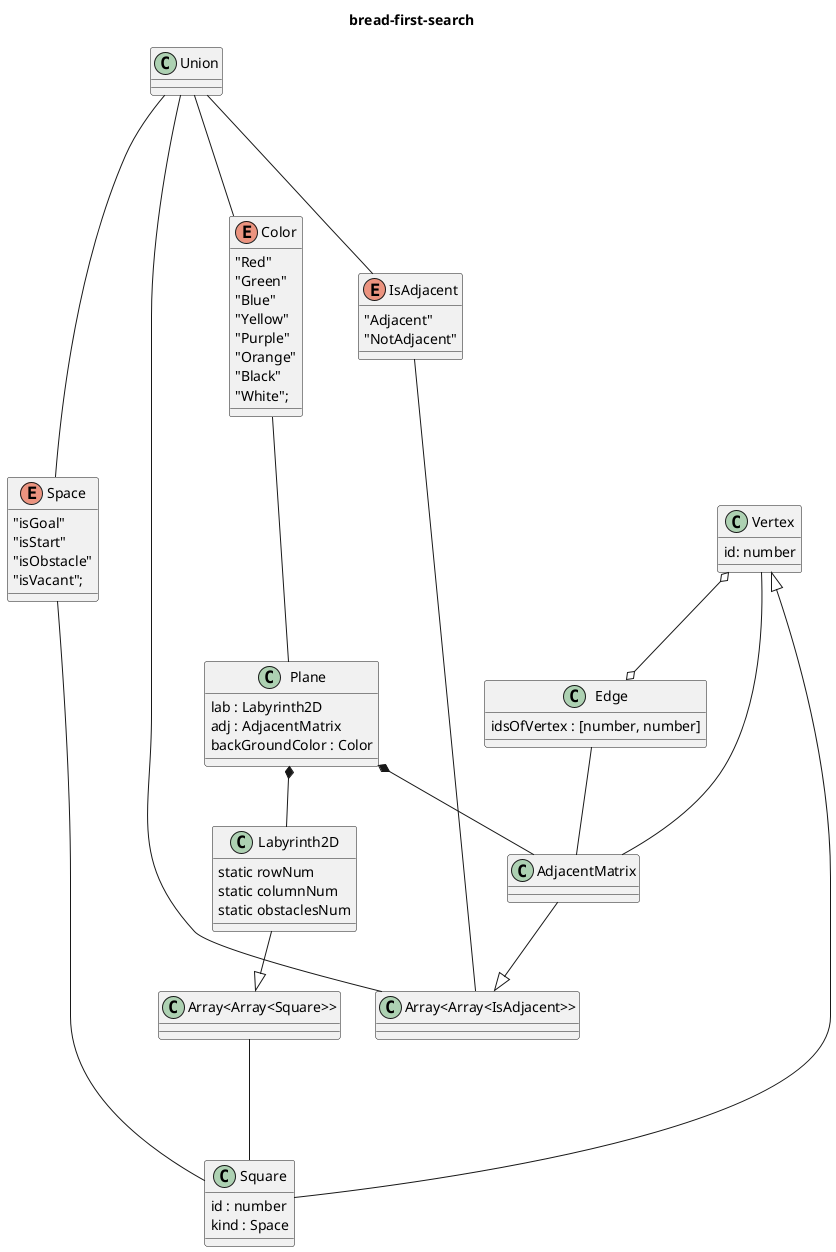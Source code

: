 @startuml{test.png}
title bread-first-search

    class Union {
    }

    enum Space {
      "isGoal"
      "isStart"
      "isObstacle"
      "isVacant";
    }

    enum IsAdjacent {
      "Adjacent"
      "NotAdjacent"
    }

    enum Color {
      "Red"
      "Green"
      "Blue"
      "Yellow"
      "Purple"
      "Orange"
      "Black"
      "White";
    }


    class Vertex {
        id: number
    }

    class Edge {
      idsOfVertex : [number, number]
    }


    class Square {
      id : number
      kind : Space
    }

    class Plane {
      lab : Labyrinth2D
      adj : AdjacentMatrix
        backGroundColor : Color
    }

    class Labyrinth2D {
      static rowNum
	    static columnNum
	    static obstaclesNum
    }

    class "Array<Array<IsAdjacent>>"

    class AdjacentMatrix {
    }

    Labyrinth2D --|> "Array<Array<Square>>"
    AdjacentMatrix --|> "Array<Array<IsAdjacent>>"
    Vertex <|-- Square
    Plane *-- Labyrinth2D
    Plane *-- AdjacentMatrix
    Vertex o--o Edge
    Vertex -- AdjacentMatrix
    Edge -- AdjacentMatrix
    Union --- "Array<Array<IsAdjacent>>"
    "Array<Array<Square>>" --- Square
    Space --- Square
    IsAdjacent --- "Array<Array<IsAdjacent>>"
    Color --- Plane
    Union --- Color
    Union --- IsAdjacent
    Union --- Space

@enduml

